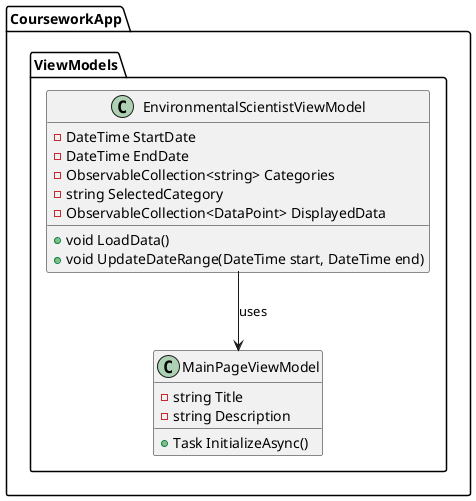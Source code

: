@startuml
package CourseworkApp.ViewModels {
    class EnvironmentalScientistViewModel {
        - DateTime StartDate
        - DateTime EndDate
        - ObservableCollection<string> Categories
        - string SelectedCategory
        - ObservableCollection<DataPoint> DisplayedData

        + void LoadData()
        + void UpdateDateRange(DateTime start, DateTime end)
    }

    class MainPageViewModel {
        - string Title
        - string Description

        + Task InitializeAsync()
    }

    EnvironmentalScientistViewModel --> MainPageViewModel : uses
}
@enduml
